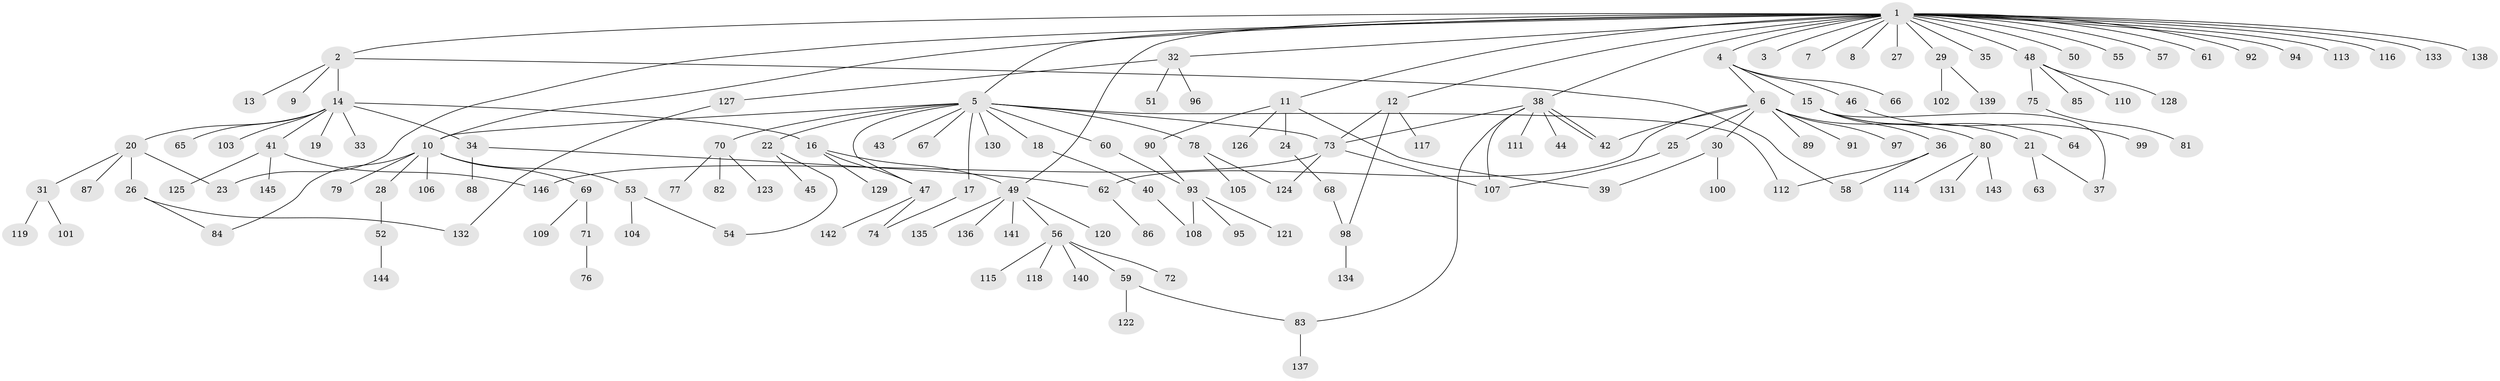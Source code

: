 // coarse degree distribution, {26: 0.009009009009009009, 4: 0.04504504504504504, 5: 0.018018018018018018, 14: 0.009009009009009009, 8: 0.009009009009009009, 1: 0.5675675675675675, 7: 0.009009009009009009, 3: 0.12612612612612611, 10: 0.009009009009009009, 2: 0.16216216216216217, 6: 0.018018018018018018, 9: 0.009009009009009009, 11: 0.009009009009009009}
// Generated by graph-tools (version 1.1) at 2025/23/03/03/25 07:23:48]
// undirected, 146 vertices, 170 edges
graph export_dot {
graph [start="1"]
  node [color=gray90,style=filled];
  1;
  2;
  3;
  4;
  5;
  6;
  7;
  8;
  9;
  10;
  11;
  12;
  13;
  14;
  15;
  16;
  17;
  18;
  19;
  20;
  21;
  22;
  23;
  24;
  25;
  26;
  27;
  28;
  29;
  30;
  31;
  32;
  33;
  34;
  35;
  36;
  37;
  38;
  39;
  40;
  41;
  42;
  43;
  44;
  45;
  46;
  47;
  48;
  49;
  50;
  51;
  52;
  53;
  54;
  55;
  56;
  57;
  58;
  59;
  60;
  61;
  62;
  63;
  64;
  65;
  66;
  67;
  68;
  69;
  70;
  71;
  72;
  73;
  74;
  75;
  76;
  77;
  78;
  79;
  80;
  81;
  82;
  83;
  84;
  85;
  86;
  87;
  88;
  89;
  90;
  91;
  92;
  93;
  94;
  95;
  96;
  97;
  98;
  99;
  100;
  101;
  102;
  103;
  104;
  105;
  106;
  107;
  108;
  109;
  110;
  111;
  112;
  113;
  114;
  115;
  116;
  117;
  118;
  119;
  120;
  121;
  122;
  123;
  124;
  125;
  126;
  127;
  128;
  129;
  130;
  131;
  132;
  133;
  134;
  135;
  136;
  137;
  138;
  139;
  140;
  141;
  142;
  143;
  144;
  145;
  146;
  1 -- 2;
  1 -- 3;
  1 -- 4;
  1 -- 5;
  1 -- 7;
  1 -- 8;
  1 -- 10;
  1 -- 11;
  1 -- 12;
  1 -- 23;
  1 -- 27;
  1 -- 29;
  1 -- 32;
  1 -- 35;
  1 -- 38;
  1 -- 48;
  1 -- 49;
  1 -- 50;
  1 -- 55;
  1 -- 57;
  1 -- 61;
  1 -- 92;
  1 -- 94;
  1 -- 113;
  1 -- 116;
  1 -- 133;
  1 -- 138;
  2 -- 9;
  2 -- 13;
  2 -- 14;
  2 -- 58;
  4 -- 6;
  4 -- 15;
  4 -- 46;
  4 -- 66;
  5 -- 10;
  5 -- 17;
  5 -- 18;
  5 -- 22;
  5 -- 43;
  5 -- 47;
  5 -- 60;
  5 -- 67;
  5 -- 70;
  5 -- 73;
  5 -- 78;
  5 -- 112;
  5 -- 130;
  6 -- 25;
  6 -- 30;
  6 -- 42;
  6 -- 62;
  6 -- 80;
  6 -- 89;
  6 -- 91;
  6 -- 97;
  10 -- 28;
  10 -- 53;
  10 -- 69;
  10 -- 79;
  10 -- 84;
  10 -- 106;
  11 -- 24;
  11 -- 39;
  11 -- 90;
  11 -- 126;
  12 -- 73;
  12 -- 98;
  12 -- 117;
  14 -- 16;
  14 -- 19;
  14 -- 20;
  14 -- 33;
  14 -- 34;
  14 -- 41;
  14 -- 65;
  14 -- 103;
  15 -- 21;
  15 -- 36;
  15 -- 37;
  15 -- 64;
  16 -- 47;
  16 -- 49;
  16 -- 129;
  17 -- 74;
  18 -- 40;
  20 -- 23;
  20 -- 26;
  20 -- 31;
  20 -- 87;
  21 -- 37;
  21 -- 63;
  22 -- 45;
  22 -- 54;
  24 -- 68;
  25 -- 107;
  26 -- 84;
  26 -- 132;
  28 -- 52;
  29 -- 102;
  29 -- 139;
  30 -- 39;
  30 -- 100;
  31 -- 101;
  31 -- 119;
  32 -- 51;
  32 -- 96;
  32 -- 127;
  34 -- 62;
  34 -- 88;
  36 -- 58;
  36 -- 112;
  38 -- 42;
  38 -- 42;
  38 -- 44;
  38 -- 73;
  38 -- 83;
  38 -- 107;
  38 -- 111;
  40 -- 108;
  41 -- 125;
  41 -- 145;
  41 -- 146;
  46 -- 99;
  47 -- 74;
  47 -- 142;
  48 -- 75;
  48 -- 85;
  48 -- 110;
  48 -- 128;
  49 -- 56;
  49 -- 120;
  49 -- 135;
  49 -- 136;
  49 -- 141;
  52 -- 144;
  53 -- 54;
  53 -- 104;
  56 -- 59;
  56 -- 72;
  56 -- 115;
  56 -- 118;
  56 -- 140;
  59 -- 83;
  59 -- 122;
  60 -- 93;
  62 -- 86;
  68 -- 98;
  69 -- 71;
  69 -- 109;
  70 -- 77;
  70 -- 82;
  70 -- 123;
  71 -- 76;
  73 -- 107;
  73 -- 124;
  73 -- 146;
  75 -- 81;
  78 -- 105;
  78 -- 124;
  80 -- 114;
  80 -- 131;
  80 -- 143;
  83 -- 137;
  90 -- 93;
  93 -- 95;
  93 -- 108;
  93 -- 121;
  98 -- 134;
  127 -- 132;
}

